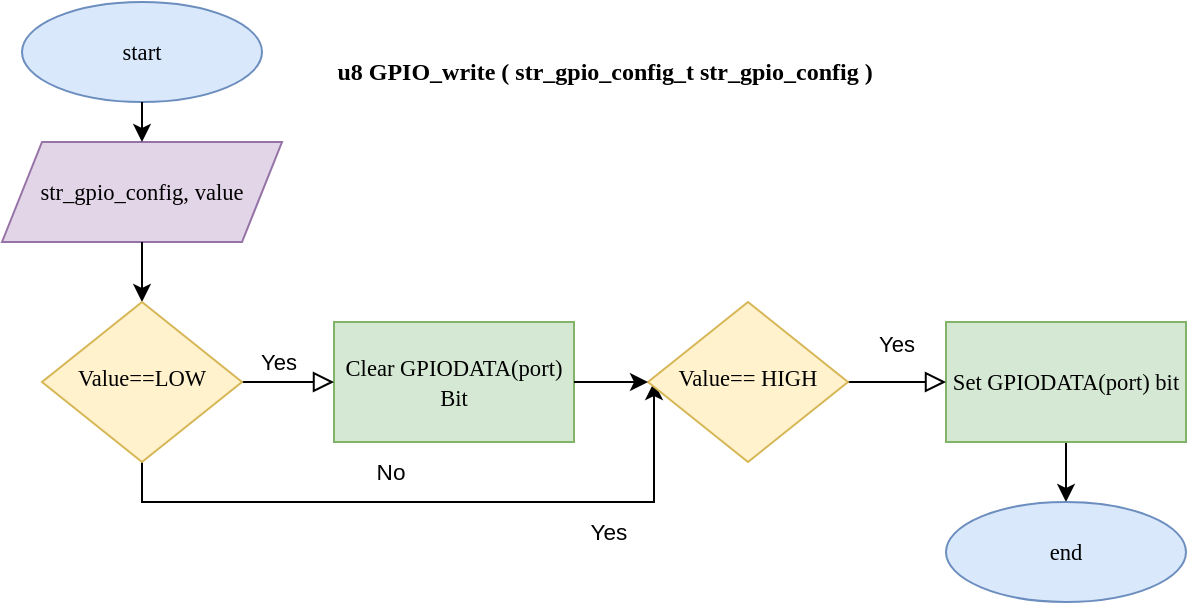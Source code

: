 <mxfile version="21.1.2" type="device">
  <diagram id="C5RBs43oDa-KdzZeNtuy" name="Page-1">
    <mxGraphModel dx="1219" dy="731" grid="1" gridSize="10" guides="1" tooltips="1" connect="1" arrows="1" fold="1" page="1" pageScale="1" pageWidth="827" pageHeight="1169" math="0" shadow="0">
      <root>
        <mxCell id="WIyWlLk6GJQsqaUBKTNV-0" />
        <mxCell id="WIyWlLk6GJQsqaUBKTNV-1" parent="WIyWlLk6GJQsqaUBKTNV-0" />
        <mxCell id="61_WRDxVaNvenf14IvHh-116" value="&lt;font face=&quot;calibri&quot; style=&quot;font-size: 11.29px;&quot;&gt;str_gpio_config, value&lt;/font&gt;" style="shape=parallelogram;perimeter=parallelogramPerimeter;whiteSpace=wrap;html=1;fixedSize=1;fillColor=#e1d5e7;strokeColor=#9673a6;" vertex="1" parent="WIyWlLk6GJQsqaUBKTNV-1">
          <mxGeometry x="80" y="130" width="140" height="50" as="geometry" />
        </mxCell>
        <mxCell id="61_WRDxVaNvenf14IvHh-118" value="&lt;font style=&quot;font-size: 11.29px;&quot; face=&quot;calibri&quot;&gt;start&lt;/font&gt;" style="ellipse;whiteSpace=wrap;html=1;fillColor=#dae8fc;strokeColor=#6c8ebf;" vertex="1" parent="WIyWlLk6GJQsqaUBKTNV-1">
          <mxGeometry x="90" y="60" width="120" height="50" as="geometry" />
        </mxCell>
        <mxCell id="61_WRDxVaNvenf14IvHh-123" value="" style="endArrow=classic;html=1;rounded=0;exitX=0.5;exitY=1;exitDx=0;exitDy=0;entryX=0.5;entryY=0;entryDx=0;entryDy=0;" edge="1" parent="WIyWlLk6GJQsqaUBKTNV-1" source="61_WRDxVaNvenf14IvHh-116" target="61_WRDxVaNvenf14IvHh-132">
          <mxGeometry width="50" height="50" relative="1" as="geometry">
            <mxPoint x="-260" y="390" as="sourcePoint" />
            <mxPoint x="150.0" y="170" as="targetPoint" />
          </mxGeometry>
        </mxCell>
        <mxCell id="61_WRDxVaNvenf14IvHh-124" value="" style="endArrow=classic;html=1;rounded=0;exitX=0.5;exitY=1;exitDx=0;exitDy=0;entryX=0.5;entryY=0;entryDx=0;entryDy=0;" edge="1" parent="WIyWlLk6GJQsqaUBKTNV-1" source="61_WRDxVaNvenf14IvHh-118" target="61_WRDxVaNvenf14IvHh-116">
          <mxGeometry width="50" height="50" relative="1" as="geometry">
            <mxPoint x="320" y="310" as="sourcePoint" />
            <mxPoint x="370" y="260" as="targetPoint" />
          </mxGeometry>
        </mxCell>
        <mxCell id="61_WRDxVaNvenf14IvHh-125" value="&lt;font face=&quot;calibri&quot;&gt;&lt;b&gt;u8 GPIO_write ( str_gpio_config_t str_gpio_config )&lt;/b&gt;&lt;/font&gt;" style="text;html=1;align=center;verticalAlign=middle;resizable=0;points=[];autosize=1;strokeColor=none;fillColor=none;" vertex="1" parent="WIyWlLk6GJQsqaUBKTNV-1">
          <mxGeometry x="241" y="80" width="280" height="30" as="geometry" />
        </mxCell>
        <mxCell id="61_WRDxVaNvenf14IvHh-129" value="&lt;div style=&quot;&quot;&gt;&lt;font style=&quot;font-size: 11.29px;&quot; face=&quot;calibri&quot;&gt;Clear GPIODATA(port) Bit&lt;/font&gt;&lt;/div&gt;" style="rounded=0;whiteSpace=wrap;html=1;fillColor=#d5e8d4;strokeColor=#82b366;" vertex="1" parent="WIyWlLk6GJQsqaUBKTNV-1">
          <mxGeometry x="246" y="220" width="120" height="60" as="geometry" />
        </mxCell>
        <mxCell id="61_WRDxVaNvenf14IvHh-130" value="" style="endArrow=classic;html=1;rounded=0;exitX=0.5;exitY=1;exitDx=0;exitDy=0;" edge="1" parent="WIyWlLk6GJQsqaUBKTNV-1" source="61_WRDxVaNvenf14IvHh-132">
          <mxGeometry width="50" height="50" relative="1" as="geometry">
            <mxPoint x="146" y="300" as="sourcePoint" />
            <mxPoint x="406" y="250" as="targetPoint" />
            <Array as="points">
              <mxPoint x="150" y="310" />
              <mxPoint x="226" y="310" />
              <mxPoint x="330" y="310" />
              <mxPoint x="406" y="310" />
            </Array>
          </mxGeometry>
        </mxCell>
        <mxCell id="61_WRDxVaNvenf14IvHh-131" value="Yes" style="rounded=0;html=1;jettySize=auto;orthogonalLoop=1;fontSize=11;endArrow=block;endFill=0;endSize=8;strokeWidth=1;shadow=0;labelBackgroundColor=none;edgeStyle=orthogonalEdgeStyle;exitX=1;exitY=0.5;exitDx=0;exitDy=0;" edge="1" parent="WIyWlLk6GJQsqaUBKTNV-1" source="61_WRDxVaNvenf14IvHh-132">
          <mxGeometry x="-0.217" y="10" relative="1" as="geometry">
            <mxPoint as="offset" />
            <mxPoint x="246" y="250" as="targetPoint" />
          </mxGeometry>
        </mxCell>
        <mxCell id="61_WRDxVaNvenf14IvHh-132" value="&lt;font face=&quot;calibri&quot;&gt;&lt;span style=&quot;font-size: 11.29px;&quot;&gt;Value==LOW&lt;/span&gt;&lt;/font&gt;" style="rhombus;whiteSpace=wrap;html=1;shadow=0;fontFamily=Helvetica;fontSize=12;align=center;strokeWidth=1;spacing=6;spacingTop=-4;fillColor=#fff2cc;strokeColor=#d6b656;" vertex="1" parent="WIyWlLk6GJQsqaUBKTNV-1">
          <mxGeometry x="100" y="210" width="100" height="80" as="geometry" />
        </mxCell>
        <mxCell id="61_WRDxVaNvenf14IvHh-141" value="" style="edgeStyle=orthogonalEdgeStyle;rounded=0;orthogonalLoop=1;jettySize=auto;html=1;entryX=0.5;entryY=0;entryDx=0;entryDy=0;" edge="1" parent="WIyWlLk6GJQsqaUBKTNV-1" source="61_WRDxVaNvenf14IvHh-133" target="61_WRDxVaNvenf14IvHh-180">
          <mxGeometry relative="1" as="geometry">
            <mxPoint x="612.059" y="310" as="targetPoint" />
          </mxGeometry>
        </mxCell>
        <mxCell id="61_WRDxVaNvenf14IvHh-133" value="&lt;div style=&quot;&quot;&gt;&lt;font style=&quot;font-size: 11.29px;&quot; face=&quot;calibri&quot;&gt;Set GPIODATA(port) bit&lt;/font&gt;&lt;br&gt;&lt;/div&gt;" style="rounded=0;whiteSpace=wrap;html=1;fillColor=#d5e8d4;strokeColor=#82b366;" vertex="1" parent="WIyWlLk6GJQsqaUBKTNV-1">
          <mxGeometry x="552" y="220" width="120" height="60" as="geometry" />
        </mxCell>
        <mxCell id="61_WRDxVaNvenf14IvHh-134" value="Yes" style="rounded=0;html=1;jettySize=auto;orthogonalLoop=1;fontSize=11;endArrow=block;endFill=0;endSize=8;strokeWidth=1;shadow=0;labelBackgroundColor=none;edgeStyle=orthogonalEdgeStyle;exitX=1;exitY=0.5;exitDx=0;exitDy=0;" edge="1" parent="WIyWlLk6GJQsqaUBKTNV-1" source="61_WRDxVaNvenf14IvHh-135">
          <mxGeometry y="20" relative="1" as="geometry">
            <mxPoint as="offset" />
            <mxPoint x="552" y="250" as="targetPoint" />
          </mxGeometry>
        </mxCell>
        <mxCell id="61_WRDxVaNvenf14IvHh-135" value="&lt;font face=&quot;calibri&quot; style=&quot;font-size: 11.29px;&quot;&gt;Value== HIGH&lt;/font&gt;" style="rhombus;whiteSpace=wrap;html=1;shadow=0;fontFamily=Helvetica;fontSize=12;align=center;strokeWidth=1;spacing=6;spacingTop=-4;fillColor=#fff2cc;strokeColor=#d6b656;" vertex="1" parent="WIyWlLk6GJQsqaUBKTNV-1">
          <mxGeometry x="403" y="210" width="100" height="80" as="geometry" />
        </mxCell>
        <mxCell id="61_WRDxVaNvenf14IvHh-136" value="" style="endArrow=classic;html=1;rounded=0;entryX=0;entryY=0.5;entryDx=0;entryDy=0;exitX=1;exitY=0.5;exitDx=0;exitDy=0;" edge="1" parent="WIyWlLk6GJQsqaUBKTNV-1" source="61_WRDxVaNvenf14IvHh-129" target="61_WRDxVaNvenf14IvHh-135">
          <mxGeometry width="50" height="50" relative="1" as="geometry">
            <mxPoint x="306" y="290" as="sourcePoint" />
            <mxPoint x="356" y="240" as="targetPoint" />
          </mxGeometry>
        </mxCell>
        <mxCell id="61_WRDxVaNvenf14IvHh-138" value="&lt;font style=&quot;font-size: 11.29px;&quot;&gt;No&lt;/font&gt;" style="text;html=1;align=center;verticalAlign=middle;resizable=0;points=[];autosize=1;strokeColor=none;fillColor=none;" vertex="1" parent="WIyWlLk6GJQsqaUBKTNV-1">
          <mxGeometry x="254" y="280" width="40" height="30" as="geometry" />
        </mxCell>
        <mxCell id="61_WRDxVaNvenf14IvHh-146" value="&lt;font style=&quot;font-size: 11.29px;&quot;&gt;Yes&lt;/font&gt;" style="text;html=1;align=center;verticalAlign=middle;resizable=0;points=[];autosize=1;strokeColor=none;fillColor=none;" vertex="1" parent="WIyWlLk6GJQsqaUBKTNV-1">
          <mxGeometry x="363" y="310" width="40" height="30" as="geometry" />
        </mxCell>
        <mxCell id="61_WRDxVaNvenf14IvHh-180" value="&lt;font style=&quot;font-size: 11.29px;&quot; face=&quot;calibri&quot;&gt;end&lt;/font&gt;" style="ellipse;whiteSpace=wrap;html=1;fillColor=#dae8fc;strokeColor=#6c8ebf;" vertex="1" parent="WIyWlLk6GJQsqaUBKTNV-1">
          <mxGeometry x="552" y="310" width="120" height="50" as="geometry" />
        </mxCell>
      </root>
    </mxGraphModel>
  </diagram>
</mxfile>
